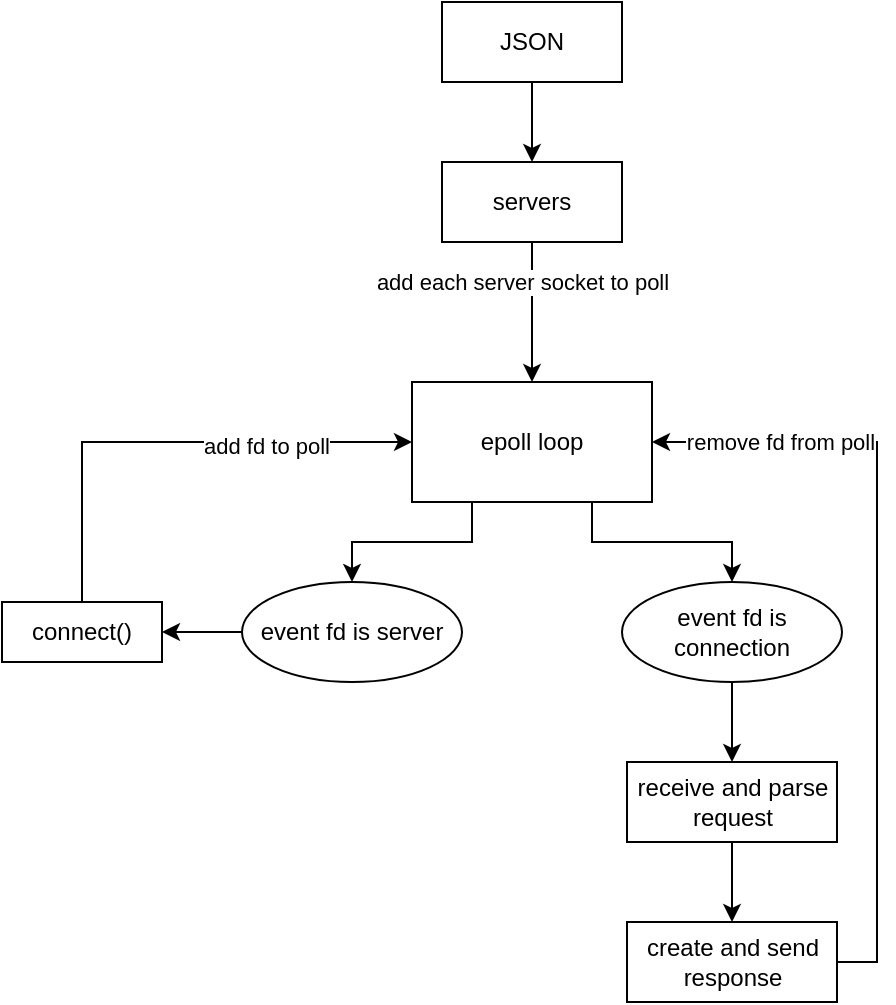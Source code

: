 <mxfile version="26.2.14">
  <diagram name="Page-1" id="dV-PcnuMziy5CtZ39TUs">
    <mxGraphModel dx="1426" dy="797" grid="1" gridSize="10" guides="1" tooltips="1" connect="1" arrows="1" fold="1" page="1" pageScale="1" pageWidth="850" pageHeight="1100" math="0" shadow="0">
      <root>
        <mxCell id="0" />
        <mxCell id="1" parent="0" />
        <mxCell id="x61fhZPYPt7W0P4XQGkz-6" style="edgeStyle=orthogonalEdgeStyle;rounded=0;orthogonalLoop=1;jettySize=auto;html=1;exitX=0.5;exitY=1;exitDx=0;exitDy=0;entryX=0.5;entryY=0;entryDx=0;entryDy=0;" edge="1" parent="1" source="x61fhZPYPt7W0P4XQGkz-1" target="x61fhZPYPt7W0P4XQGkz-2">
          <mxGeometry relative="1" as="geometry" />
        </mxCell>
        <mxCell id="x61fhZPYPt7W0P4XQGkz-1" value="&lt;div&gt;JSON&lt;/div&gt;" style="rounded=0;whiteSpace=wrap;html=1;" vertex="1" parent="1">
          <mxGeometry x="370" y="20" width="90" height="40" as="geometry" />
        </mxCell>
        <mxCell id="x61fhZPYPt7W0P4XQGkz-4" style="edgeStyle=orthogonalEdgeStyle;rounded=0;orthogonalLoop=1;jettySize=auto;html=1;exitX=0.5;exitY=1;exitDx=0;exitDy=0;entryX=0.5;entryY=0;entryDx=0;entryDy=0;" edge="1" parent="1" source="x61fhZPYPt7W0P4XQGkz-2" target="x61fhZPYPt7W0P4XQGkz-3">
          <mxGeometry relative="1" as="geometry" />
        </mxCell>
        <mxCell id="x61fhZPYPt7W0P4XQGkz-5" value="add each server socket to poll" style="edgeLabel;html=1;align=center;verticalAlign=middle;resizable=0;points=[];" vertex="1" connectable="0" parent="x61fhZPYPt7W0P4XQGkz-4">
          <mxGeometry x="-0.029" y="-4" relative="1" as="geometry">
            <mxPoint x="-1" y="-14" as="offset" />
          </mxGeometry>
        </mxCell>
        <mxCell id="x61fhZPYPt7W0P4XQGkz-2" value="servers" style="whiteSpace=wrap;html=1;" vertex="1" parent="1">
          <mxGeometry x="370" y="100" width="90" height="40" as="geometry" />
        </mxCell>
        <mxCell id="x61fhZPYPt7W0P4XQGkz-7" style="edgeStyle=orthogonalEdgeStyle;rounded=0;orthogonalLoop=1;jettySize=auto;html=1;exitX=0.25;exitY=1;exitDx=0;exitDy=0;entryX=0.5;entryY=0;entryDx=0;entryDy=0;" edge="1" parent="1" source="x61fhZPYPt7W0P4XQGkz-3" target="x61fhZPYPt7W0P4XQGkz-9">
          <mxGeometry relative="1" as="geometry">
            <mxPoint x="370" y="320" as="targetPoint" />
          </mxGeometry>
        </mxCell>
        <mxCell id="x61fhZPYPt7W0P4XQGkz-11" style="edgeStyle=orthogonalEdgeStyle;rounded=0;orthogonalLoop=1;jettySize=auto;html=1;exitX=0.75;exitY=1;exitDx=0;exitDy=0;entryX=0.5;entryY=0;entryDx=0;entryDy=0;" edge="1" parent="1" source="x61fhZPYPt7W0P4XQGkz-3" target="x61fhZPYPt7W0P4XQGkz-10">
          <mxGeometry relative="1" as="geometry" />
        </mxCell>
        <mxCell id="x61fhZPYPt7W0P4XQGkz-3" value="epoll loop" style="whiteSpace=wrap;html=1;" vertex="1" parent="1">
          <mxGeometry x="355" y="210" width="120" height="60" as="geometry" />
        </mxCell>
        <mxCell id="x61fhZPYPt7W0P4XQGkz-13" style="edgeStyle=orthogonalEdgeStyle;rounded=0;orthogonalLoop=1;jettySize=auto;html=1;exitX=0;exitY=0.5;exitDx=0;exitDy=0;entryX=1;entryY=0.5;entryDx=0;entryDy=0;" edge="1" parent="1" source="x61fhZPYPt7W0P4XQGkz-9" target="x61fhZPYPt7W0P4XQGkz-12">
          <mxGeometry relative="1" as="geometry" />
        </mxCell>
        <mxCell id="x61fhZPYPt7W0P4XQGkz-9" value="event fd is server" style="ellipse;whiteSpace=wrap;html=1;" vertex="1" parent="1">
          <mxGeometry x="270" y="310" width="110" height="50" as="geometry" />
        </mxCell>
        <mxCell id="x61fhZPYPt7W0P4XQGkz-15" style="edgeStyle=orthogonalEdgeStyle;rounded=0;orthogonalLoop=1;jettySize=auto;html=1;exitX=0.5;exitY=1;exitDx=0;exitDy=0;entryX=0.5;entryY=0;entryDx=0;entryDy=0;" edge="1" parent="1" source="x61fhZPYPt7W0P4XQGkz-10" target="x61fhZPYPt7W0P4XQGkz-16">
          <mxGeometry relative="1" as="geometry">
            <mxPoint x="515" y="410" as="targetPoint" />
          </mxGeometry>
        </mxCell>
        <mxCell id="x61fhZPYPt7W0P4XQGkz-10" value="event fd is connection" style="ellipse;whiteSpace=wrap;html=1;" vertex="1" parent="1">
          <mxGeometry x="460" y="310" width="110" height="50" as="geometry" />
        </mxCell>
        <mxCell id="x61fhZPYPt7W0P4XQGkz-14" style="edgeStyle=orthogonalEdgeStyle;rounded=0;orthogonalLoop=1;jettySize=auto;html=1;exitX=0.5;exitY=0;exitDx=0;exitDy=0;entryX=0;entryY=0.5;entryDx=0;entryDy=0;" edge="1" parent="1" source="x61fhZPYPt7W0P4XQGkz-12" target="x61fhZPYPt7W0P4XQGkz-3">
          <mxGeometry relative="1" as="geometry">
            <mxPoint x="410" y="190" as="targetPoint" />
          </mxGeometry>
        </mxCell>
        <mxCell id="x61fhZPYPt7W0P4XQGkz-22" value="add fd to poll" style="edgeLabel;html=1;align=center;verticalAlign=middle;resizable=0;points=[];" vertex="1" connectable="0" parent="x61fhZPYPt7W0P4XQGkz-14">
          <mxGeometry x="0.406" y="-2" relative="1" as="geometry">
            <mxPoint as="offset" />
          </mxGeometry>
        </mxCell>
        <mxCell id="x61fhZPYPt7W0P4XQGkz-12" value="connect()" style="whiteSpace=wrap;html=1;" vertex="1" parent="1">
          <mxGeometry x="150" y="320" width="80" height="30" as="geometry" />
        </mxCell>
        <mxCell id="x61fhZPYPt7W0P4XQGkz-18" style="edgeStyle=orthogonalEdgeStyle;rounded=0;orthogonalLoop=1;jettySize=auto;html=1;exitX=0.5;exitY=1;exitDx=0;exitDy=0;entryX=0.5;entryY=0;entryDx=0;entryDy=0;" edge="1" parent="1" source="x61fhZPYPt7W0P4XQGkz-16" target="x61fhZPYPt7W0P4XQGkz-17">
          <mxGeometry relative="1" as="geometry" />
        </mxCell>
        <mxCell id="x61fhZPYPt7W0P4XQGkz-16" value="receive and parse request" style="whiteSpace=wrap;html=1;" vertex="1" parent="1">
          <mxGeometry x="462.5" y="400" width="105" height="40" as="geometry" />
        </mxCell>
        <mxCell id="x61fhZPYPt7W0P4XQGkz-20" style="edgeStyle=orthogonalEdgeStyle;rounded=0;orthogonalLoop=1;jettySize=auto;html=1;exitX=1;exitY=0.5;exitDx=0;exitDy=0;entryX=1;entryY=0.5;entryDx=0;entryDy=0;" edge="1" parent="1" source="x61fhZPYPt7W0P4XQGkz-17" target="x61fhZPYPt7W0P4XQGkz-3">
          <mxGeometry relative="1" as="geometry">
            <mxPoint x="420" y="190" as="targetPoint" />
          </mxGeometry>
        </mxCell>
        <mxCell id="x61fhZPYPt7W0P4XQGkz-21" value="remove fd from poll" style="edgeLabel;html=1;align=center;verticalAlign=middle;resizable=0;points=[];" vertex="1" connectable="0" parent="x61fhZPYPt7W0P4XQGkz-20">
          <mxGeometry x="0.521" y="-1" relative="1" as="geometry">
            <mxPoint x="-30" y="1" as="offset" />
          </mxGeometry>
        </mxCell>
        <mxCell id="x61fhZPYPt7W0P4XQGkz-17" value="create and send response" style="whiteSpace=wrap;html=1;" vertex="1" parent="1">
          <mxGeometry x="462.5" y="480" width="105" height="40" as="geometry" />
        </mxCell>
      </root>
    </mxGraphModel>
  </diagram>
</mxfile>
